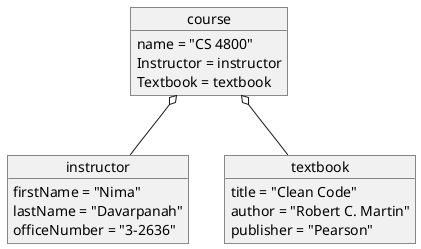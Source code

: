 @startuml
object course {
name = "CS 4800"
Instructor = instructor
Textbook = textbook
}

object instructor {
firstName = "Nima"
lastName = "Davarpanah"
officeNumber = "3-2636"
}

object textbook {
title = "Clean Code"
author = "Robert C. Martin"
publisher = "Pearson"
}

course o-- instructor
course o-- textbook

@enduml
